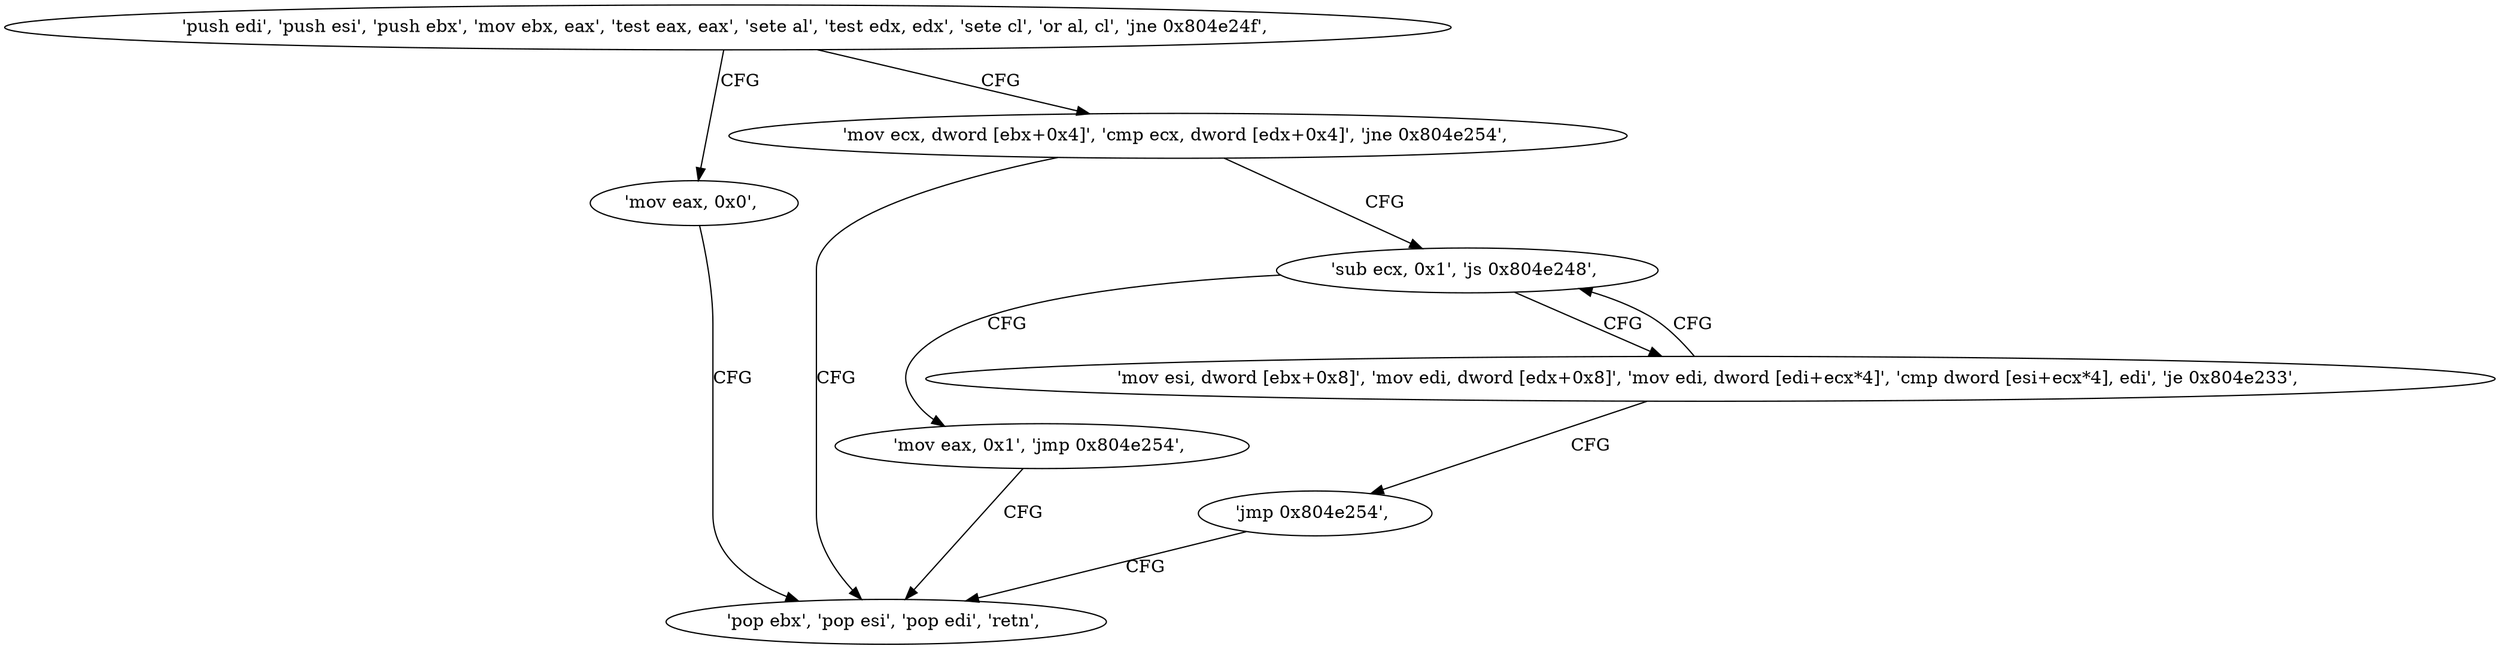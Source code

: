 digraph "func" {
"134537752" [label = "'push edi', 'push esi', 'push ebx', 'mov ebx, eax', 'test eax, eax', 'sete al', 'test edx, edx', 'sete cl', 'or al, cl', 'jne 0x804e24f', " ]
"134537807" [label = "'mov eax, 0x0', " ]
"134537771" [label = "'mov ecx, dword [ebx+0x4]', 'cmp ecx, dword [edx+0x4]', 'jne 0x804e254', " ]
"134537812" [label = "'pop ebx', 'pop esi', 'pop edi', 'retn', " ]
"134537779" [label = "'sub ecx, 0x1', 'js 0x804e248', " ]
"134537800" [label = "'mov eax, 0x1', 'jmp 0x804e254', " ]
"134537784" [label = "'mov esi, dword [ebx+0x8]', 'mov edi, dword [edx+0x8]', 'mov edi, dword [edi+ecx*4]', 'cmp dword [esi+ecx*4], edi', 'je 0x804e233', " ]
"134537798" [label = "'jmp 0x804e254', " ]
"134537752" -> "134537807" [ label = "CFG" ]
"134537752" -> "134537771" [ label = "CFG" ]
"134537807" -> "134537812" [ label = "CFG" ]
"134537771" -> "134537812" [ label = "CFG" ]
"134537771" -> "134537779" [ label = "CFG" ]
"134537779" -> "134537800" [ label = "CFG" ]
"134537779" -> "134537784" [ label = "CFG" ]
"134537800" -> "134537812" [ label = "CFG" ]
"134537784" -> "134537779" [ label = "CFG" ]
"134537784" -> "134537798" [ label = "CFG" ]
"134537798" -> "134537812" [ label = "CFG" ]
}
